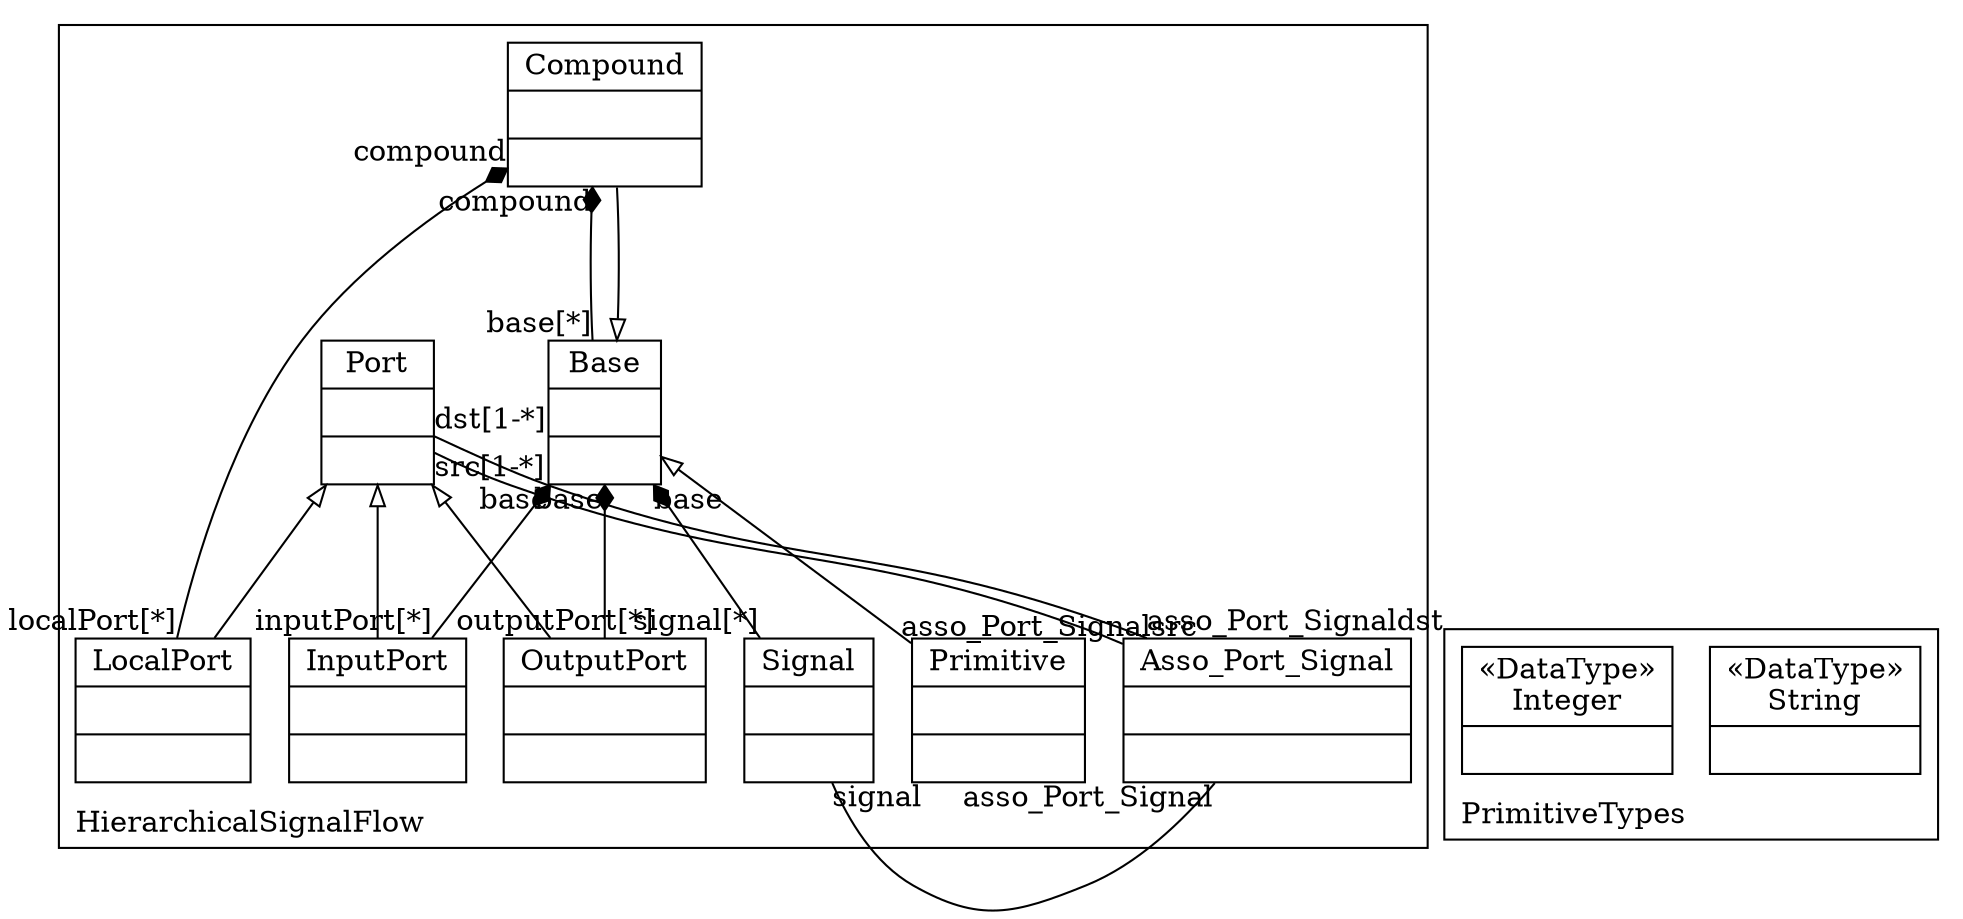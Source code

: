 digraph "KM3 Model in DOT" {
graph[rankdir=BT,labeljust=l,labelloc=t,nodeSep=0.75,compound=true];
 subgraph "cluster_HierarchicalSignalFlow"{
labelloc=t
color=black
label=HierarchicalSignalFlow
 node[shape=record];
Port[label="{Port| | }"]
 Port->Asso_Port_Signal[arrowhead=none,arrowtail=none,headlabel="asso_Port_Signalsrc",taillabel="src[1-*]",group=Asso_Port_Signal,minlen=2,constraint=false,]
 Port->Asso_Port_Signal[arrowhead=none,arrowtail=none,headlabel="asso_Port_Signaldst",taillabel="dst[1-*]",group=Asso_Port_Signal,minlen=2,constraint=false,]
;
 node[shape=record];
Signal[label="{Signal| | }"]
 Signal->Base[arrowhead=diamond,arrowtail=none,headlabel="base",taillabel="signal[*]",group=Base,minlen=2,constraint=true,]
 Signal->Asso_Port_Signal[arrowhead=none,arrowtail=none,headlabel="asso_Port_Signal",taillabel="signal",group=Asso_Port_Signal,minlen=2,constraint=false,]
;
 node[shape=record];
Base[label="{Base| | }"]
 Base->Compound[arrowhead=diamond,arrowtail=none,headlabel="compound",taillabel="base[*]",group=Compound,minlen=2,constraint=true,]
;
 node[shape=record];
Compound[label="{Compound| | }"]
 Compound->Base[arrowhead=onormal,group=Base,minlen=2,constraint=true,]
;
 node[shape=record];
InputPort[label="{InputPort| | }"]
 InputPort->Base[arrowhead=diamond,arrowtail=none,headlabel="base",taillabel="inputPort[*]",group=Base,minlen=2,constraint=true,]
 InputPort->Port[arrowhead=onormal,group=Port,minlen=2,constraint=true,]
;
 node[shape=record];
OutputPort[label="{OutputPort| | }"]
 OutputPort->Base[arrowhead=diamond,arrowtail=none,headlabel="base",taillabel="outputPort[*]",group=Base,minlen=2,constraint=true,]
 OutputPort->Port[arrowhead=onormal,group=Port,minlen=2,constraint=true,]
;
 node[shape=record];
LocalPort[label="{LocalPort| | }"]
 LocalPort->Compound[arrowhead=diamond,arrowtail=none,headlabel="compound",taillabel="localPort[*]",group=Compound,minlen=2,constraint=true,]
 LocalPort->Port[arrowhead=onormal,group=Port,minlen=2,constraint=true,]
;
 node[shape=record];
Primitive[label="{Primitive| | }"]
 Primitive->Base[arrowhead=onormal,group=Base,minlen=2,constraint=true,]
;
 node[shape=record];
Asso_Port_Signal[label="{Asso_Port_Signal| | }"]
;

} subgraph "cluster_PrimitiveTypes"{
labelloc=t
color=black
label=PrimitiveTypes
 node[shape=record];
String[label="{&#171;DataType&#187;\nString|}"]
;
 node[shape=record];
Integer[label="{&#171;DataType&#187;\nInteger|}"]
;

}
}